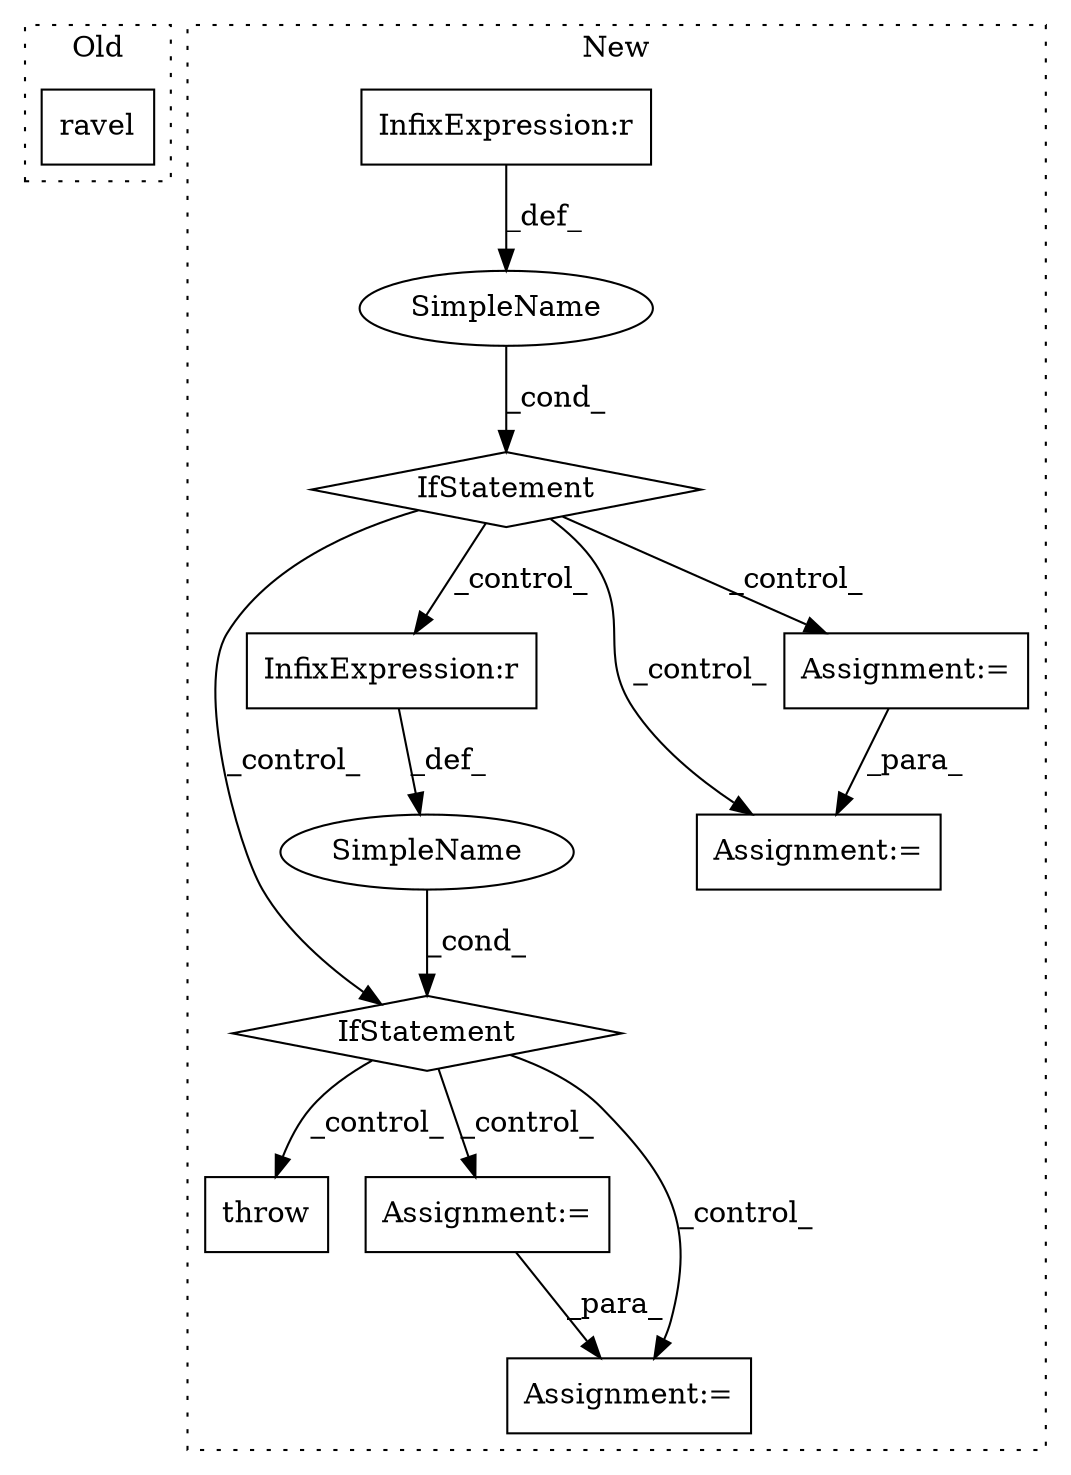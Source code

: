 digraph G {
subgraph cluster0 {
1 [label="ravel" a="32" s="7715" l="7" shape="box"];
label = "Old";
style="dotted";
}
subgraph cluster1 {
2 [label="throw" a="53" s="8109" l="6" shape="box"];
3 [label="IfStatement" a="25" s="7883,7904" l="4,2" shape="diamond"];
4 [label="SimpleName" a="42" s="" l="" shape="ellipse"];
5 [label="InfixExpression:r" a="27" s="7896" l="4" shape="box"];
6 [label="IfStatement" a="25" s="7616,7637" l="4,2" shape="diamond"];
7 [label="SimpleName" a="42" s="" l="" shape="ellipse"];
8 [label="InfixExpression:r" a="27" s="7629" l="4" shape="box"];
9 [label="Assignment:=" a="7" s="8040" l="1" shape="box"];
10 [label="Assignment:=" a="7" s="7692" l="1" shape="box"];
11 [label="Assignment:=" a="7" s="8075" l="1" shape="box"];
12 [label="Assignment:=" a="7" s="7650" l="1" shape="box"];
label = "New";
style="dotted";
}
3 -> 2 [label="_control_"];
3 -> 9 [label="_control_"];
3 -> 11 [label="_control_"];
4 -> 3 [label="_cond_"];
5 -> 4 [label="_def_"];
6 -> 12 [label="_control_"];
6 -> 10 [label="_control_"];
6 -> 3 [label="_control_"];
6 -> 5 [label="_control_"];
7 -> 6 [label="_cond_"];
8 -> 7 [label="_def_"];
9 -> 11 [label="_para_"];
12 -> 10 [label="_para_"];
}